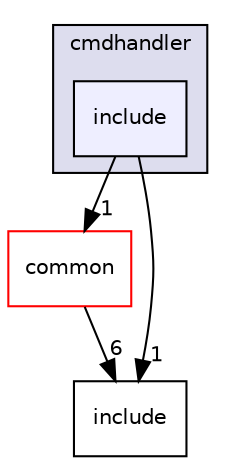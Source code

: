 digraph "include" {
  compound=true
  node [ fontsize="10", fontname="Helvetica"];
  edge [ labelfontsize="10", labelfontname="Helvetica"];
  subgraph clusterdir_0ea3f36b359f442501038697e110097f {
    graph [ bgcolor="#ddddee", pencolor="black", label="cmdhandler" fontname="Helvetica", fontsize="10", URL="dir_0ea3f36b359f442501038697e110097f.html"]
  dir_a6bf03dbe38cc32c89fee542da3e69e0 [shape=box, label="include", style="filled", fillcolor="#eeeeff", pencolor="black", URL="dir_a6bf03dbe38cc32c89fee542da3e69e0.html"];
  }
  dir_a4dd272aad19606621d5cdd3bcc68a0e [shape=box label="common" fillcolor="white" style="filled" color="red" URL="dir_a4dd272aad19606621d5cdd3bcc68a0e.html"];
  dir_d44c64559bbebec7f509842c48db8b23 [shape=box label="include" URL="dir_d44c64559bbebec7f509842c48db8b23.html"];
  dir_a4dd272aad19606621d5cdd3bcc68a0e->dir_d44c64559bbebec7f509842c48db8b23 [headlabel="6", labeldistance=1.5 headhref="dir_000008_000015.html"];
  dir_a6bf03dbe38cc32c89fee542da3e69e0->dir_a4dd272aad19606621d5cdd3bcc68a0e [headlabel="1", labeldistance=1.5 headhref="dir_000005_000008.html"];
  dir_a6bf03dbe38cc32c89fee542da3e69e0->dir_d44c64559bbebec7f509842c48db8b23 [headlabel="1", labeldistance=1.5 headhref="dir_000005_000015.html"];
}
